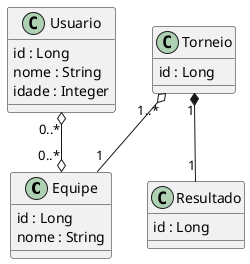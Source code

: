 @startuml
class Equipe {
	id : Long
	nome : String
}

class Usuario {
	id : Long
	nome : String
	idade : Integer
}

Usuario "0..*" o--o "0..*" Equipe

class Torneio {
	id : Long
}

Torneio "1..*" o-- "1" Equipe

class Resultado {
	id : Long
}

Torneio "1" *-- "1" Resultado

@enduml